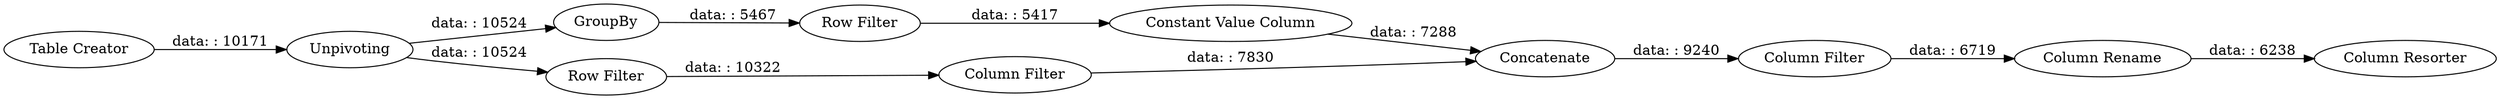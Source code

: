 digraph {
	"6221936419712762109_14" [label="Column Resorter"]
	"6221936419712762109_12" [label="Column Rename"]
	"6221936419712762109_13" [label="Row Filter"]
	"6221936419712762109_8" [label="Column Filter"]
	"6221936419712762109_9" [label="Constant Value Column"]
	"6221936419712762109_7" [label=GroupBy]
	"6221936419712762109_5" [label=Unpivoting]
	"6221936419712762109_6" [label="Row Filter"]
	"6221936419712762109_1" [label="Table Creator"]
	"6221936419712762109_11" [label="Column Filter"]
	"6221936419712762109_10" [label=Concatenate]
	"6221936419712762109_6" -> "6221936419712762109_8" [label="data: : 10322"]
	"6221936419712762109_1" -> "6221936419712762109_5" [label="data: : 10171"]
	"6221936419712762109_7" -> "6221936419712762109_13" [label="data: : 5467"]
	"6221936419712762109_10" -> "6221936419712762109_11" [label="data: : 9240"]
	"6221936419712762109_5" -> "6221936419712762109_7" [label="data: : 10524"]
	"6221936419712762109_8" -> "6221936419712762109_10" [label="data: : 7830"]
	"6221936419712762109_13" -> "6221936419712762109_9" [label="data: : 5417"]
	"6221936419712762109_9" -> "6221936419712762109_10" [label="data: : 7288"]
	"6221936419712762109_5" -> "6221936419712762109_6" [label="data: : 10524"]
	"6221936419712762109_12" -> "6221936419712762109_14" [label="data: : 6238"]
	"6221936419712762109_11" -> "6221936419712762109_12" [label="data: : 6719"]
	rankdir=LR
}
